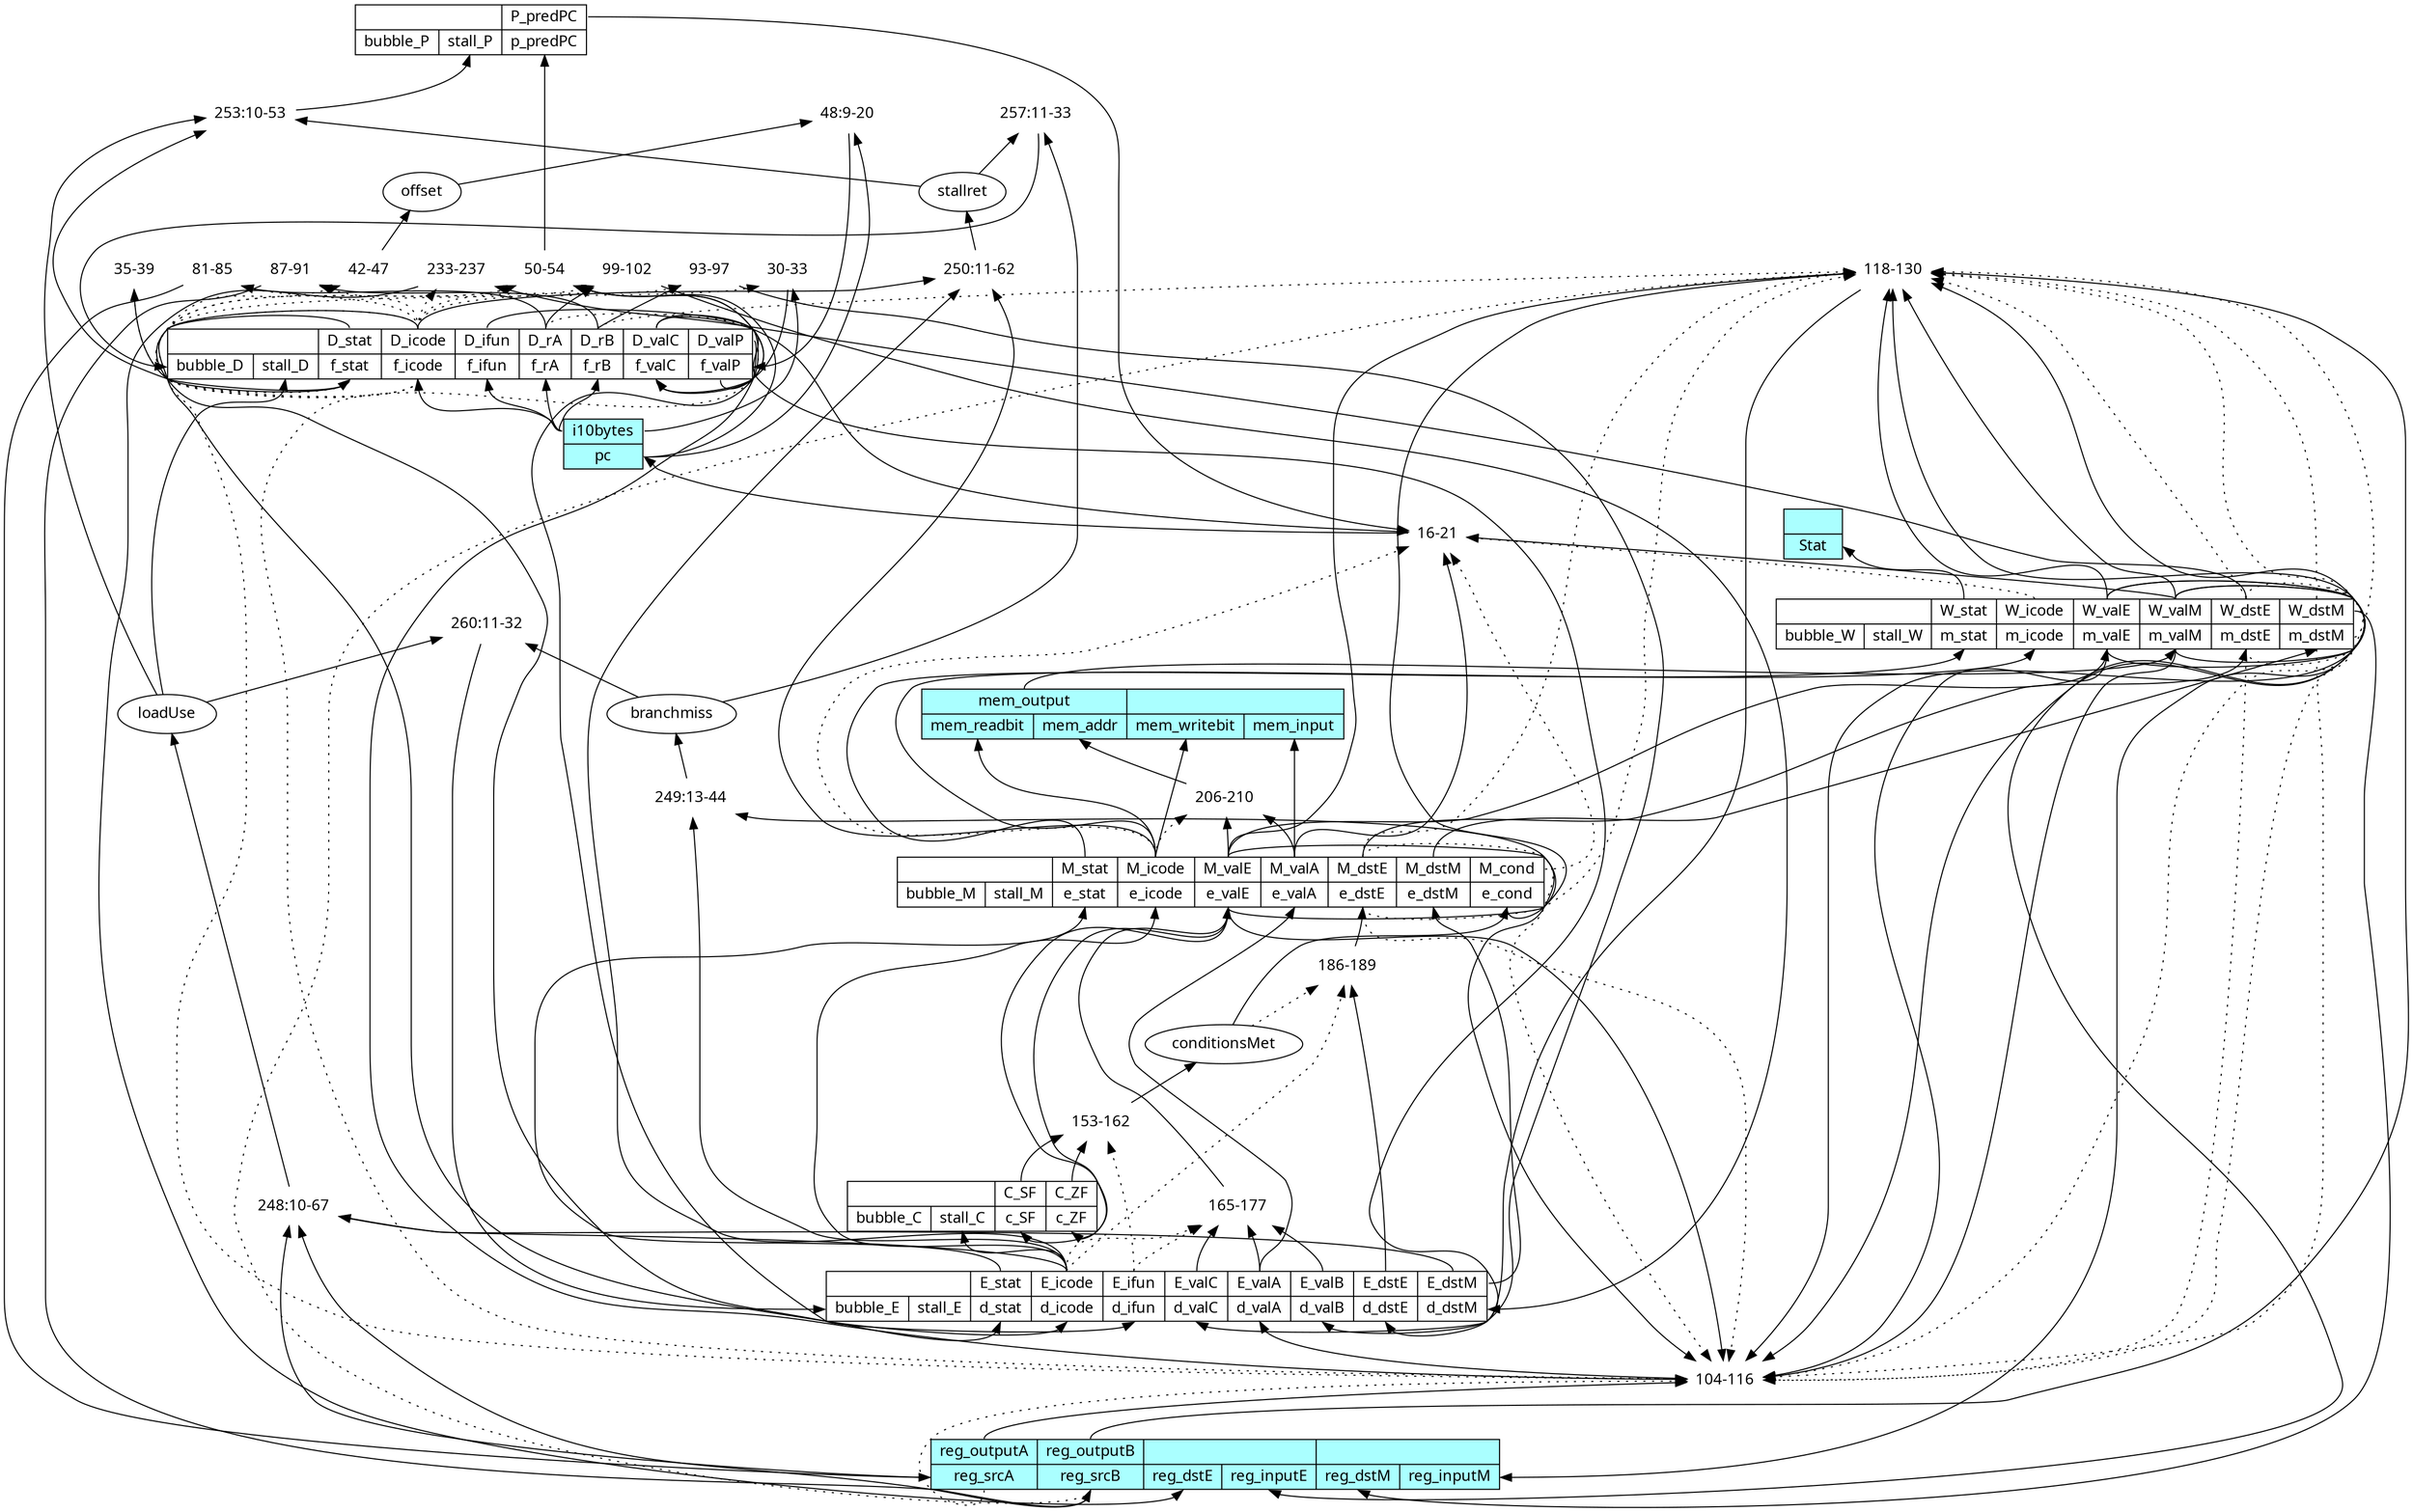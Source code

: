 digraph pipehw2 { // auto-generated HCL2 visualization via graphviz
    node [ fontname="sans-serif" ];
    rankdir=BT;
    ///////////////////////// builtin components ////////////////////////

    _regfile [shape="record" label="{<reg_outputA>reg_outputA|<reg_srcA>reg_srcA}|{<reg_outputB>reg_outputB|<reg_srcB>reg_srcB}|{|{<reg_dstE>reg_dstE|<reg_inputE>reg_inputE}}|{|{<reg_dstM>reg_dstM|<reg_inputM>reg_inputM}}" style="filled" fillcolor="#aaffff"];
    _datamem [shape="record" label="{<mem_output>mem_output|{<mem_readbit>mem_readbit|<mem_addr>mem_addr}}|{|{<mem_writebit>mem_writebit|<mem_input>mem_input}}" style="filled" fillcolor="#aaffff"];
    _instmem [shape="record" label="{<i10bytes>i10bytes|<pc>pc}" style="filled" fillcolor="#aaffff"];
    _status [shape="record" label="{|<Stat>Stat}" style="filled" fillcolor="#aaffff"];

    //////////////////////////// user code //////////////////////////////

_reg_P [shape="record" label="{|{<bubble_P>bubble_P|<stall_P>stall_P}}|{<P_predPC>P_predPC|<p_predPC>p_predPC}"];
_reg_C [shape="record" label="{|{<bubble_C>bubble_C|<stall_C>stall_C}}|{<C_SF>C_SF|<c_SF>c_SF}|{<C_ZF>C_ZF|<c_ZF>c_ZF}"];
    _op_pc [shape="none" label="16-21"];
    _op_pc -> _instmem:pc;
    _reg_M:M_valA -> _op_pc;
    _reg_D:D_valC -> _op_pc;
    _reg_W:W_valM -> _op_pc;
    _reg_P:P_predPC -> _op_pc;
    _reg_M:M_icode -> _op_pc [style=dotted];
    _reg_M:M_cond -> _op_pc [style=dotted];
    _reg_W:W_icode -> _op_pc [style=dotted];
    _instmem:i10bytes -> _reg_D:f_icode;
    _instmem:i10bytes -> _reg_D:f_ifun;
    _instmem:i10bytes -> _reg_D:f_rA;
    _instmem:i10bytes -> _reg_D:f_rB;
    _op_f_valC [shape="none" label="30-33"];
    _op_f_valC -> _reg_D:f_valC;
    _instmem:i10bytes -> _op_f_valC;
    _reg_D:f_icode -> _op_f_valC [style=dotted];
    _op_f_stat [shape="none" label="35-39"];
    _op_f_stat -> _reg_D:f_stat;
    _reg_D:f_icode -> _op_f_stat [style=dotted];
    _op_offset [shape="none" label="42-47"];
    _op_offset -> offset;
    _reg_D:f_icode -> _op_offset [style=dotted];
    _op_f_valP [shape="none" label="48:9-20"];
    _op_f_valP -> _reg_D:f_valP;
    _instmem:pc -> _op_f_valP;
    offset -> _op_f_valP;
    _op_p_predPC [shape="none" label="50-54"];
    _op_p_predPC -> _reg_P:p_predPC;
    _instmem:pc -> _op_p_predPC;
    _reg_D:f_valC -> _op_p_predPC;
    _reg_D:f_valP -> _op_p_predPC;
    _reg_D:f_stat -> _op_p_predPC [style=dotted];
    _reg_D:f_icode -> _op_p_predPC [style=dotted];
_reg_D [shape="record" label="{|{<bubble_D>bubble_D|<stall_D>stall_D}}|{<D_stat>D_stat|<f_stat>f_stat}|{<D_icode>D_icode|<f_icode>f_icode}|{<D_ifun>D_ifun|<f_ifun>f_ifun}|{<D_rA>D_rA|<f_rA>f_rA}|{<D_rB>D_rB|<f_rB>f_rB}|{<D_valC>D_valC|<f_valC>f_valC}|{<D_valP>D_valP|<f_valP>f_valP}"];
    _op_reg_srcA [shape="none" label="81-85"];
    _op_reg_srcA -> _regfile:reg_srcA;
    _reg_D:D_rA -> _op_reg_srcA;
    _reg_D:D_icode -> _op_reg_srcA [style=dotted];
    _op_reg_srcB [shape="none" label="87-91"];
    _op_reg_srcB -> _regfile:reg_srcB;
    _reg_D:D_rB -> _op_reg_srcB;
    _reg_D:D_icode -> _op_reg_srcB [style=dotted];
    _op_d_dstE [shape="none" label="93-97"];
    _op_d_dstE -> _reg_E:d_dstE;
    _reg_D:D_rB -> _op_d_dstE;
    _reg_D:D_icode -> _op_d_dstE [style=dotted];
    _op_d_dstM [shape="none" label="99-102"];
    _op_d_dstM -> _reg_E:d_dstM;
    _reg_D:D_rA -> _op_d_dstM;
    _reg_D:D_icode -> _op_d_dstM [style=dotted];
    _op_d_valA [shape="none" label="104-116"];
    _op_d_valA -> _reg_E:d_valA;
    _reg_D:D_valP -> _op_d_valA;
    _reg_M:e_valE -> _op_d_valA;
    _reg_W:m_valE -> _op_d_valA;
    _reg_W:m_valM -> _op_d_valA;
    _reg_W:W_valE -> _op_d_valA;
    _reg_W:W_valM -> _op_d_valA;
    _reg_M:M_valE -> _op_d_valA;
    _regfile:reg_outputA -> _op_d_valA;
    _reg_D:D_icode -> _op_d_valA [style=dotted];
    _regfile:reg_srcA -> _op_d_valA [style=dotted];
    _reg_M:e_dstE -> _op_d_valA [style=dotted];
    _reg_W:m_dstE -> _op_d_valA [style=dotted];
    _reg_W:m_dstM -> _op_d_valA [style=dotted];
    _reg_W:W_dstE -> _op_d_valA [style=dotted];
    _reg_W:W_dstM -> _op_d_valA [style=dotted];
    _reg_D:D_rA -> _op_d_valA [style=dotted];
    _reg_M:M_dstE -> _op_d_valA [style=dotted];
    _op_d_valB [shape="none" label="118-130"];
    _op_d_valB -> _reg_E:d_valB;
    _reg_M:e_valE -> _op_d_valB;
    _reg_W:m_valE -> _op_d_valB;
    _reg_W:W_valE -> _op_d_valB;
    _reg_W:m_valM -> _op_d_valB;
    _reg_W:W_valM -> _op_d_valB;
    _reg_M:M_valE -> _op_d_valB;
    _regfile:reg_outputB -> _op_d_valB;
    _regfile:reg_srcB -> _op_d_valB [style=dotted];
    _reg_M:e_dstE -> _op_d_valB [style=dotted];
    _reg_W:m_dstE -> _op_d_valB [style=dotted];
    _reg_W:W_dstE -> _op_d_valB [style=dotted];
    _reg_W:m_dstM -> _op_d_valB [style=dotted];
    _reg_W:W_dstM -> _op_d_valB [style=dotted];
    _reg_D:D_rB -> _op_d_valB [style=dotted];
    _reg_M:M_dstE -> _op_d_valB [style=dotted];
    _reg_D:D_stat -> _reg_E:d_stat;
    _reg_D:D_icode -> _reg_E:d_icode;
    _reg_D:D_ifun -> _reg_E:d_ifun;
    _reg_D:D_valC -> _reg_E:d_valC;
_reg_E [shape="record" label="{|{<bubble_E>bubble_E|<stall_E>stall_E}}|{<E_stat>E_stat|<d_stat>d_stat}|{<E_icode>E_icode|<d_icode>d_icode}|{<E_ifun>E_ifun|<d_ifun>d_ifun}|{<E_valC>E_valC|<d_valC>d_valC}|{<E_valA>E_valA|<d_valA>d_valA}|{<E_valB>E_valB|<d_valB>d_valB}|{<E_dstE>E_dstE|<d_dstE>d_dstE}|{<E_dstM>E_dstM|<d_dstM>d_dstM}"];
    _op_conditionsMet [shape="none" label="153-162"];
    _op_conditionsMet -> conditionsMet;
    _reg_C:C_SF -> _op_conditionsMet;
    _reg_C:C_ZF -> _op_conditionsMet;
    _reg_E:E_ifun -> _op_conditionsMet [style=dotted];
    _op_e_valE [shape="none" label="165-177"];
    _op_e_valE -> _reg_M:e_valE;
    _reg_E:E_valA -> _op_e_valE;
    _reg_E:E_valB -> _op_e_valE;
    _reg_E:E_valC -> _op_e_valE;
    _reg_E:E_icode -> _op_e_valE [style=dotted];
    _reg_E:E_ifun -> _op_e_valE [style=dotted];
    _reg_M:e_valE -> _reg_C:c_ZF;
    _reg_M:e_valE -> _reg_C:c_SF;
    _reg_E:E_icode -> _reg_C:stall_C;
    conditionsMet -> _reg_M:e_cond;
    _reg_E:E_stat -> _reg_M:e_stat;
    _op_e_dstE [shape="none" label="186-189"];
    _op_e_dstE -> _reg_M:e_dstE;
    _reg_E:E_dstE -> _op_e_dstE;
    _reg_E:E_icode -> _op_e_dstE [style=dotted];
    conditionsMet -> _op_e_dstE [style=dotted];
    _reg_E:E_dstM -> _reg_M:e_dstM;
    _reg_E:E_icode -> _reg_M:e_icode;
    _reg_E:E_valA -> _reg_M:e_valA;
_reg_M [shape="record" label="{|{<bubble_M>bubble_M|<stall_M>stall_M}}|{<M_stat>M_stat|<e_stat>e_stat}|{<M_icode>M_icode|<e_icode>e_icode}|{<M_valE>M_valE|<e_valE>e_valE}|{<M_valA>M_valA|<e_valA>e_valA}|{<M_dstE>M_dstE|<e_dstE>e_dstE}|{<M_dstM>M_dstM|<e_dstM>e_dstM}|{<M_cond>M_cond|<e_cond>e_cond}"];
    _op_mem_addr [shape="none" label="206-210"];
    _op_mem_addr -> _datamem:mem_addr;
    _reg_M:M_valE -> _op_mem_addr;
    _reg_M:M_valA -> _op_mem_addr;
    _reg_M:M_icode -> _op_mem_addr [style=dotted];
    _reg_M:M_icode -> _datamem:mem_readbit;
    _reg_M:M_icode -> _datamem:mem_writebit;
    _reg_M:M_valA -> _datamem:mem_input;
    _reg_M:M_stat -> _reg_W:m_stat;
    _datamem:mem_output -> _reg_W:m_valM;
    _reg_M:M_dstE -> _reg_W:m_dstE;
    _reg_M:M_dstM -> _reg_W:m_dstM;
    _reg_M:M_icode -> _reg_W:m_icode;
    _reg_M:M_valE -> _reg_W:m_valE;
_reg_W [shape="record" label="{|{<bubble_W>bubble_W|<stall_W>stall_W}}|{<W_stat>W_stat|<m_stat>m_stat}|{<W_icode>W_icode|<m_icode>m_icode}|{<W_valE>W_valE|<m_valE>m_valE}|{<W_valM>W_valM|<m_valM>m_valM}|{<W_dstE>W_dstE|<m_dstE>m_dstE}|{<W_dstM>W_dstM|<m_dstM>m_dstM}"];
    _reg_W:W_valE -> _regfile:reg_inputE;
    _op_reg_dstE [shape="none" label="233-237"];
    _op_reg_dstE -> _regfile:reg_dstE;
    _reg_W:W_dstE -> _op_reg_dstE;
    _reg_D:D_icode -> _op_reg_dstE [style=dotted];
    _reg_W:W_valM -> _regfile:reg_inputM;
    _reg_W:W_dstM -> _regfile:reg_dstM;
    _reg_W:W_stat -> _status:Stat;
    _op_loadUse [shape="none" label="248:10-67"];
    _op_loadUse -> loadUse;
    _reg_E:E_icode -> _op_loadUse;
    _reg_E:E_dstM -> _op_loadUse;
    _regfile:reg_srcA -> _op_loadUse;
    _regfile:reg_srcB -> _op_loadUse;
    _op_branchmiss [shape="none" label="249:13-44"];
    _op_branchmiss -> branchmiss;
    _reg_E:E_icode -> _op_branchmiss;
    _reg_M:e_cond -> _op_branchmiss;
    _op_stallret [shape="none" label="250:11-62"];
    _op_stallret -> stallret;
    _reg_M:M_icode -> _op_stallret;
    _reg_D:D_icode -> _op_stallret;
    _reg_E:E_icode -> _op_stallret;
    _op_stall_P [shape="none" label="253:10-53"];
    _op_stall_P -> _reg_P:stall_P;
    loadUse -> _op_stall_P;
    _reg_D:f_stat -> _op_stall_P;
    stallret -> _op_stall_P;
    loadUse -> _reg_D:stall_D;
    _op_bubble_D [shape="none" label="257:11-33"];
    _op_bubble_D -> _reg_D:bubble_D;
    branchmiss -> _op_bubble_D;
    stallret -> _op_bubble_D;
    _op_bubble_E [shape="none" label="260:11-32"];
    _op_bubble_E -> _reg_E:bubble_E;
    loadUse -> _op_bubble_E;
    branchmiss -> _op_bubble_E;

}